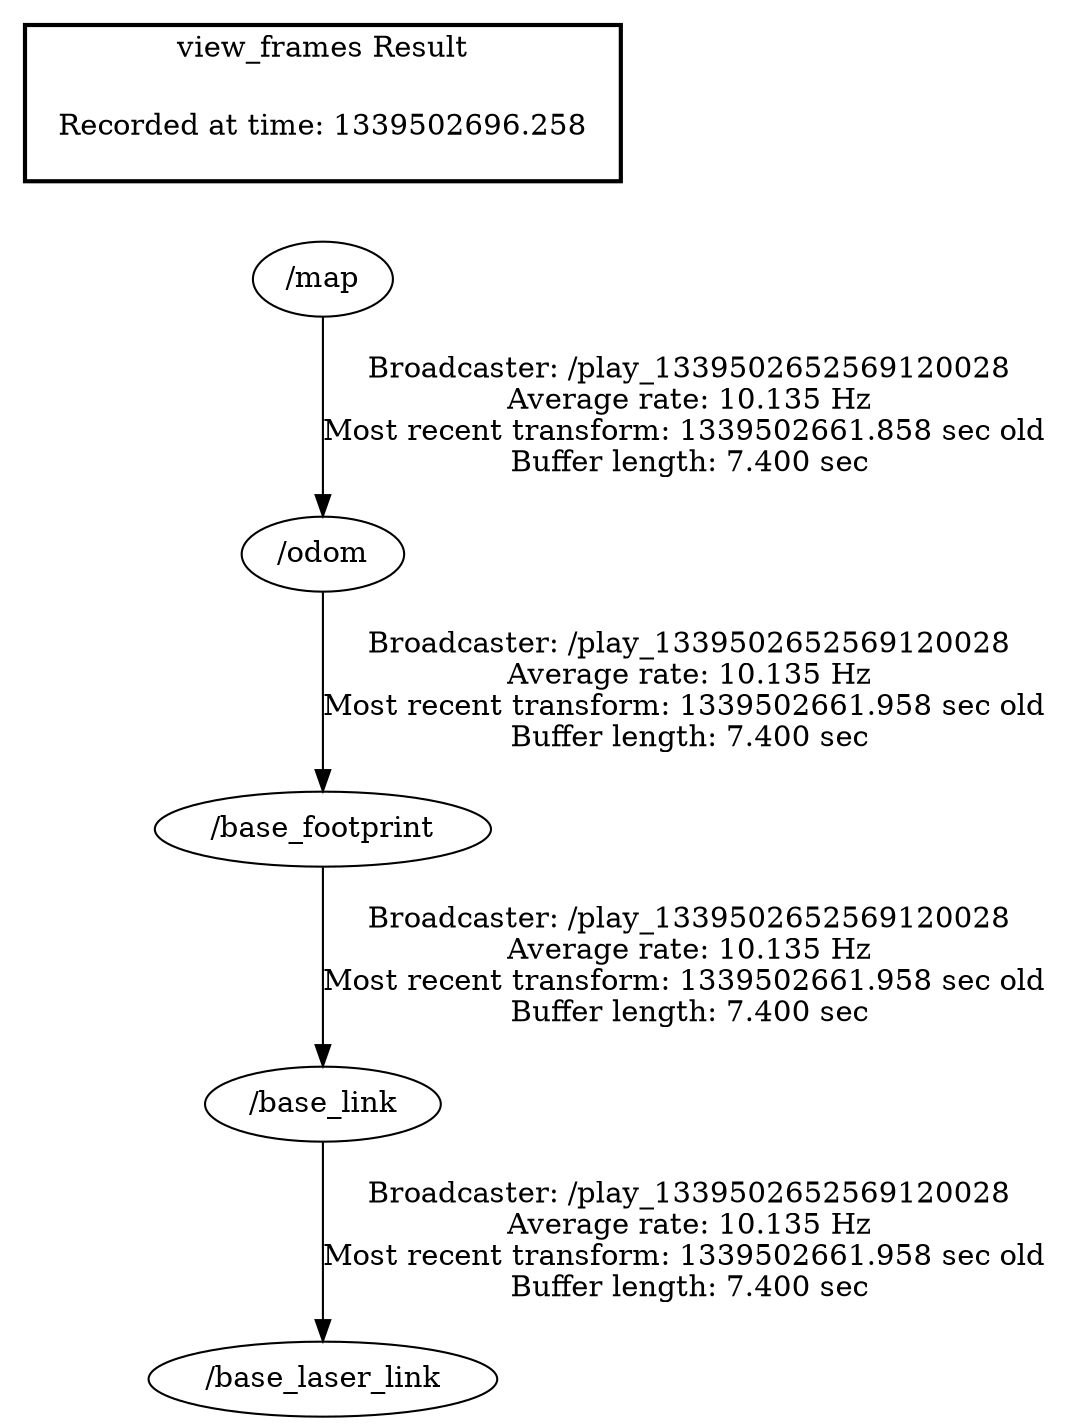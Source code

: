 digraph G {
"/base_link" -> "/base_laser_link"[label="Broadcaster: /play_1339502652569120028\nAverage rate: 10.135 Hz\nMost recent transform: 1339502661.958 sec old \nBuffer length: 7.400 sec\n"];
"/base_footprint" -> "/base_link"[label="Broadcaster: /play_1339502652569120028\nAverage rate: 10.135 Hz\nMost recent transform: 1339502661.958 sec old \nBuffer length: 7.400 sec\n"];
"/odom" -> "/base_footprint"[label="Broadcaster: /play_1339502652569120028\nAverage rate: 10.135 Hz\nMost recent transform: 1339502661.958 sec old \nBuffer length: 7.400 sec\n"];
"/map" -> "/odom"[label="Broadcaster: /play_1339502652569120028\nAverage rate: 10.135 Hz\nMost recent transform: 1339502661.858 sec old \nBuffer length: 7.400 sec\n"];
edge [style=invis];
 subgraph cluster_legend { style=bold; color=black; label ="view_frames Result";
"Recorded at time: 1339502696.258"[ shape=plaintext ] ;
 }->"/map";
}